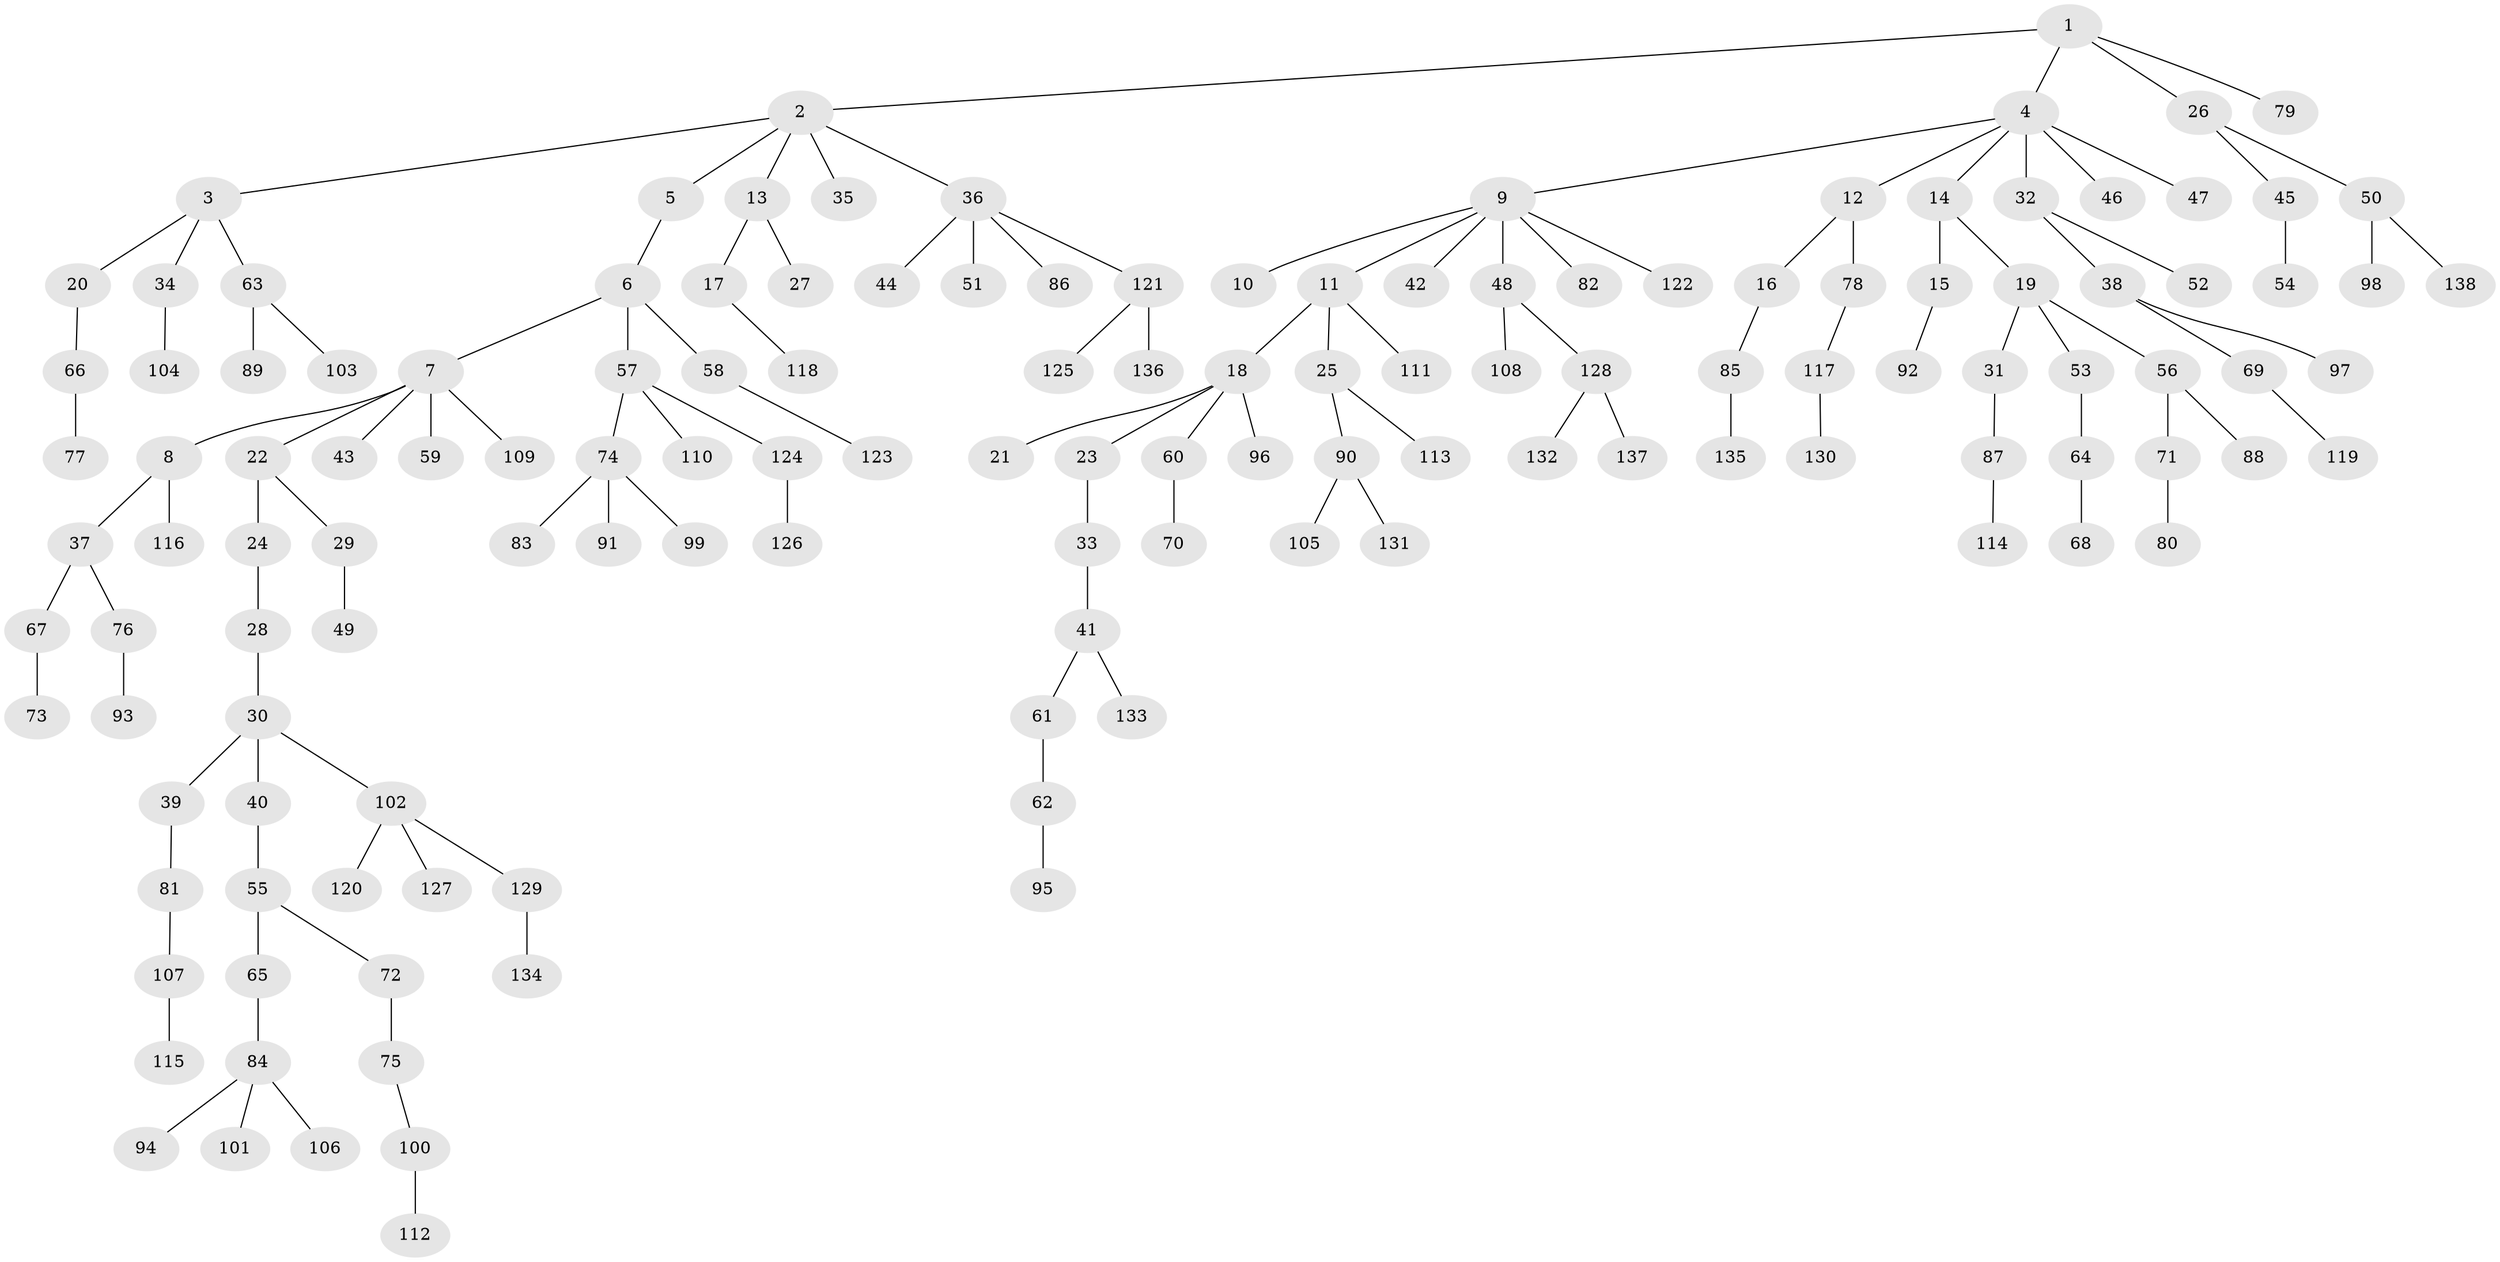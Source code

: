// Generated by graph-tools (version 1.1) at 2025/53/03/09/25 04:53:14]
// undirected, 138 vertices, 137 edges
graph export_dot {
graph [start="1"]
  node [color=gray90,style=filled];
  1;
  2;
  3;
  4;
  5;
  6;
  7;
  8;
  9;
  10;
  11;
  12;
  13;
  14;
  15;
  16;
  17;
  18;
  19;
  20;
  21;
  22;
  23;
  24;
  25;
  26;
  27;
  28;
  29;
  30;
  31;
  32;
  33;
  34;
  35;
  36;
  37;
  38;
  39;
  40;
  41;
  42;
  43;
  44;
  45;
  46;
  47;
  48;
  49;
  50;
  51;
  52;
  53;
  54;
  55;
  56;
  57;
  58;
  59;
  60;
  61;
  62;
  63;
  64;
  65;
  66;
  67;
  68;
  69;
  70;
  71;
  72;
  73;
  74;
  75;
  76;
  77;
  78;
  79;
  80;
  81;
  82;
  83;
  84;
  85;
  86;
  87;
  88;
  89;
  90;
  91;
  92;
  93;
  94;
  95;
  96;
  97;
  98;
  99;
  100;
  101;
  102;
  103;
  104;
  105;
  106;
  107;
  108;
  109;
  110;
  111;
  112;
  113;
  114;
  115;
  116;
  117;
  118;
  119;
  120;
  121;
  122;
  123;
  124;
  125;
  126;
  127;
  128;
  129;
  130;
  131;
  132;
  133;
  134;
  135;
  136;
  137;
  138;
  1 -- 2;
  1 -- 4;
  1 -- 26;
  1 -- 79;
  2 -- 3;
  2 -- 5;
  2 -- 13;
  2 -- 35;
  2 -- 36;
  3 -- 20;
  3 -- 34;
  3 -- 63;
  4 -- 9;
  4 -- 12;
  4 -- 14;
  4 -- 32;
  4 -- 46;
  4 -- 47;
  5 -- 6;
  6 -- 7;
  6 -- 57;
  6 -- 58;
  7 -- 8;
  7 -- 22;
  7 -- 43;
  7 -- 59;
  7 -- 109;
  8 -- 37;
  8 -- 116;
  9 -- 10;
  9 -- 11;
  9 -- 42;
  9 -- 48;
  9 -- 82;
  9 -- 122;
  11 -- 18;
  11 -- 25;
  11 -- 111;
  12 -- 16;
  12 -- 78;
  13 -- 17;
  13 -- 27;
  14 -- 15;
  14 -- 19;
  15 -- 92;
  16 -- 85;
  17 -- 118;
  18 -- 21;
  18 -- 23;
  18 -- 60;
  18 -- 96;
  19 -- 31;
  19 -- 53;
  19 -- 56;
  20 -- 66;
  22 -- 24;
  22 -- 29;
  23 -- 33;
  24 -- 28;
  25 -- 90;
  25 -- 113;
  26 -- 45;
  26 -- 50;
  28 -- 30;
  29 -- 49;
  30 -- 39;
  30 -- 40;
  30 -- 102;
  31 -- 87;
  32 -- 38;
  32 -- 52;
  33 -- 41;
  34 -- 104;
  36 -- 44;
  36 -- 51;
  36 -- 86;
  36 -- 121;
  37 -- 67;
  37 -- 76;
  38 -- 69;
  38 -- 97;
  39 -- 81;
  40 -- 55;
  41 -- 61;
  41 -- 133;
  45 -- 54;
  48 -- 108;
  48 -- 128;
  50 -- 98;
  50 -- 138;
  53 -- 64;
  55 -- 65;
  55 -- 72;
  56 -- 71;
  56 -- 88;
  57 -- 74;
  57 -- 110;
  57 -- 124;
  58 -- 123;
  60 -- 70;
  61 -- 62;
  62 -- 95;
  63 -- 89;
  63 -- 103;
  64 -- 68;
  65 -- 84;
  66 -- 77;
  67 -- 73;
  69 -- 119;
  71 -- 80;
  72 -- 75;
  74 -- 83;
  74 -- 91;
  74 -- 99;
  75 -- 100;
  76 -- 93;
  78 -- 117;
  81 -- 107;
  84 -- 94;
  84 -- 101;
  84 -- 106;
  85 -- 135;
  87 -- 114;
  90 -- 105;
  90 -- 131;
  100 -- 112;
  102 -- 120;
  102 -- 127;
  102 -- 129;
  107 -- 115;
  117 -- 130;
  121 -- 125;
  121 -- 136;
  124 -- 126;
  128 -- 132;
  128 -- 137;
  129 -- 134;
}

